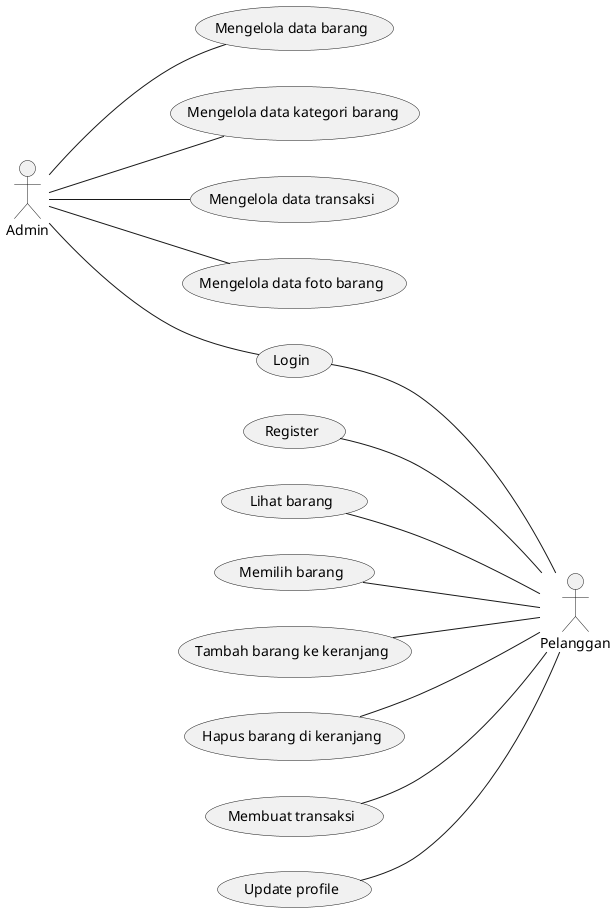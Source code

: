 @startuml toko-online
left to right direction
actor Pelanggan as pelanggan
actor Admin as admin

admin --- (Mengelola data barang)
admin --- (Mengelola data kategori barang)
admin --- (Mengelola data transaksi)
admin --- (Mengelola data foto barang)
admin --- (Login)
(Login) --- pelanggan
(Register) --- pelanggan
(Lihat barang) --- pelanggan
(Memilih barang) --- pelanggan
(Tambah barang ke keranjang) --- pelanggan
(Hapus barang di keranjang) --- pelanggan
(Membuat transaksi) --- pelanggan
(Update profile) --- pelanggan
@enduml